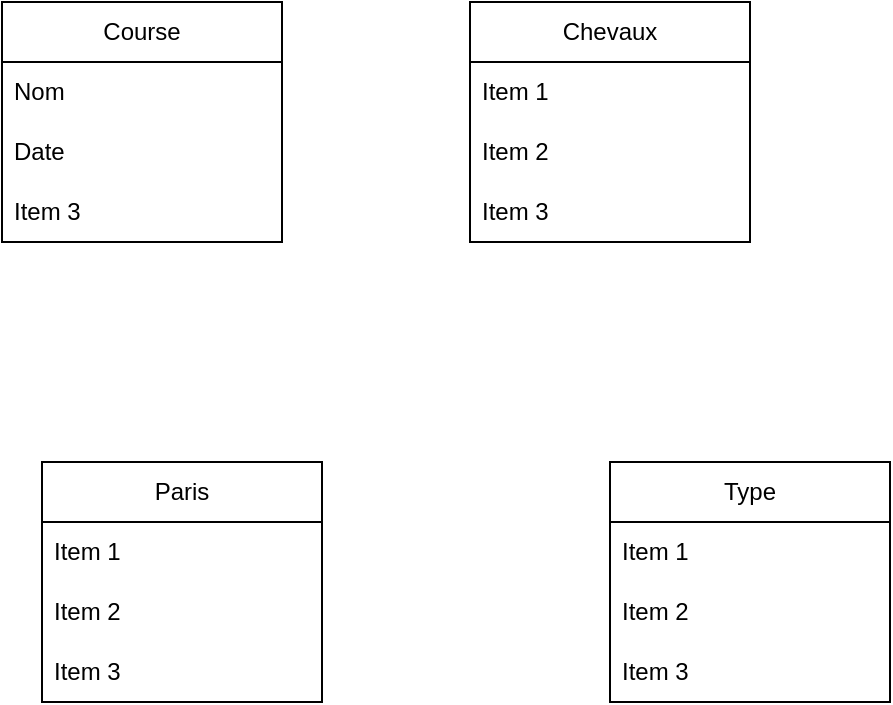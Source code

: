 <mxfile version="24.7.8">
  <diagram name="Page-1" id="reb6bf3qph-X2-rEDIT6">
    <mxGraphModel dx="1050" dy="629" grid="1" gridSize="10" guides="1" tooltips="1" connect="1" arrows="1" fold="1" page="1" pageScale="1" pageWidth="827" pageHeight="1169" math="0" shadow="0">
      <root>
        <mxCell id="0" />
        <mxCell id="1" parent="0" />
        <mxCell id="aNUfbeWWVHP6U072Gaq6-1" value="Course" style="swimlane;fontStyle=0;childLayout=stackLayout;horizontal=1;startSize=30;horizontalStack=0;resizeParent=1;resizeParentMax=0;resizeLast=0;collapsible=1;marginBottom=0;whiteSpace=wrap;html=1;" vertex="1" parent="1">
          <mxGeometry x="110" y="110" width="140" height="120" as="geometry" />
        </mxCell>
        <mxCell id="aNUfbeWWVHP6U072Gaq6-2" value="Nom" style="text;strokeColor=none;fillColor=none;align=left;verticalAlign=middle;spacingLeft=4;spacingRight=4;overflow=hidden;points=[[0,0.5],[1,0.5]];portConstraint=eastwest;rotatable=0;whiteSpace=wrap;html=1;" vertex="1" parent="aNUfbeWWVHP6U072Gaq6-1">
          <mxGeometry y="30" width="140" height="30" as="geometry" />
        </mxCell>
        <mxCell id="aNUfbeWWVHP6U072Gaq6-3" value="Date" style="text;strokeColor=none;fillColor=none;align=left;verticalAlign=middle;spacingLeft=4;spacingRight=4;overflow=hidden;points=[[0,0.5],[1,0.5]];portConstraint=eastwest;rotatable=0;whiteSpace=wrap;html=1;" vertex="1" parent="aNUfbeWWVHP6U072Gaq6-1">
          <mxGeometry y="60" width="140" height="30" as="geometry" />
        </mxCell>
        <mxCell id="aNUfbeWWVHP6U072Gaq6-4" value="Item 3" style="text;strokeColor=none;fillColor=none;align=left;verticalAlign=middle;spacingLeft=4;spacingRight=4;overflow=hidden;points=[[0,0.5],[1,0.5]];portConstraint=eastwest;rotatable=0;whiteSpace=wrap;html=1;" vertex="1" parent="aNUfbeWWVHP6U072Gaq6-1">
          <mxGeometry y="90" width="140" height="30" as="geometry" />
        </mxCell>
        <mxCell id="aNUfbeWWVHP6U072Gaq6-5" value="Chevaux" style="swimlane;fontStyle=0;childLayout=stackLayout;horizontal=1;startSize=30;horizontalStack=0;resizeParent=1;resizeParentMax=0;resizeLast=0;collapsible=1;marginBottom=0;whiteSpace=wrap;html=1;" vertex="1" parent="1">
          <mxGeometry x="344" y="110" width="140" height="120" as="geometry" />
        </mxCell>
        <mxCell id="aNUfbeWWVHP6U072Gaq6-6" value="Item 1" style="text;strokeColor=none;fillColor=none;align=left;verticalAlign=middle;spacingLeft=4;spacingRight=4;overflow=hidden;points=[[0,0.5],[1,0.5]];portConstraint=eastwest;rotatable=0;whiteSpace=wrap;html=1;" vertex="1" parent="aNUfbeWWVHP6U072Gaq6-5">
          <mxGeometry y="30" width="140" height="30" as="geometry" />
        </mxCell>
        <mxCell id="aNUfbeWWVHP6U072Gaq6-7" value="Item 2" style="text;strokeColor=none;fillColor=none;align=left;verticalAlign=middle;spacingLeft=4;spacingRight=4;overflow=hidden;points=[[0,0.5],[1,0.5]];portConstraint=eastwest;rotatable=0;whiteSpace=wrap;html=1;" vertex="1" parent="aNUfbeWWVHP6U072Gaq6-5">
          <mxGeometry y="60" width="140" height="30" as="geometry" />
        </mxCell>
        <mxCell id="aNUfbeWWVHP6U072Gaq6-8" value="Item 3" style="text;strokeColor=none;fillColor=none;align=left;verticalAlign=middle;spacingLeft=4;spacingRight=4;overflow=hidden;points=[[0,0.5],[1,0.5]];portConstraint=eastwest;rotatable=0;whiteSpace=wrap;html=1;" vertex="1" parent="aNUfbeWWVHP6U072Gaq6-5">
          <mxGeometry y="90" width="140" height="30" as="geometry" />
        </mxCell>
        <mxCell id="aNUfbeWWVHP6U072Gaq6-9" value="Paris" style="swimlane;fontStyle=0;childLayout=stackLayout;horizontal=1;startSize=30;horizontalStack=0;resizeParent=1;resizeParentMax=0;resizeLast=0;collapsible=1;marginBottom=0;whiteSpace=wrap;html=1;" vertex="1" parent="1">
          <mxGeometry x="130" y="340" width="140" height="120" as="geometry" />
        </mxCell>
        <mxCell id="aNUfbeWWVHP6U072Gaq6-10" value="Item 1" style="text;strokeColor=none;fillColor=none;align=left;verticalAlign=middle;spacingLeft=4;spacingRight=4;overflow=hidden;points=[[0,0.5],[1,0.5]];portConstraint=eastwest;rotatable=0;whiteSpace=wrap;html=1;" vertex="1" parent="aNUfbeWWVHP6U072Gaq6-9">
          <mxGeometry y="30" width="140" height="30" as="geometry" />
        </mxCell>
        <mxCell id="aNUfbeWWVHP6U072Gaq6-11" value="Item 2" style="text;strokeColor=none;fillColor=none;align=left;verticalAlign=middle;spacingLeft=4;spacingRight=4;overflow=hidden;points=[[0,0.5],[1,0.5]];portConstraint=eastwest;rotatable=0;whiteSpace=wrap;html=1;" vertex="1" parent="aNUfbeWWVHP6U072Gaq6-9">
          <mxGeometry y="60" width="140" height="30" as="geometry" />
        </mxCell>
        <mxCell id="aNUfbeWWVHP6U072Gaq6-12" value="Item 3" style="text;strokeColor=none;fillColor=none;align=left;verticalAlign=middle;spacingLeft=4;spacingRight=4;overflow=hidden;points=[[0,0.5],[1,0.5]];portConstraint=eastwest;rotatable=0;whiteSpace=wrap;html=1;" vertex="1" parent="aNUfbeWWVHP6U072Gaq6-9">
          <mxGeometry y="90" width="140" height="30" as="geometry" />
        </mxCell>
        <mxCell id="aNUfbeWWVHP6U072Gaq6-13" value="Type" style="swimlane;fontStyle=0;childLayout=stackLayout;horizontal=1;startSize=30;horizontalStack=0;resizeParent=1;resizeParentMax=0;resizeLast=0;collapsible=1;marginBottom=0;whiteSpace=wrap;html=1;" vertex="1" parent="1">
          <mxGeometry x="414" y="340" width="140" height="120" as="geometry" />
        </mxCell>
        <mxCell id="aNUfbeWWVHP6U072Gaq6-14" value="Item 1" style="text;strokeColor=none;fillColor=none;align=left;verticalAlign=middle;spacingLeft=4;spacingRight=4;overflow=hidden;points=[[0,0.5],[1,0.5]];portConstraint=eastwest;rotatable=0;whiteSpace=wrap;html=1;" vertex="1" parent="aNUfbeWWVHP6U072Gaq6-13">
          <mxGeometry y="30" width="140" height="30" as="geometry" />
        </mxCell>
        <mxCell id="aNUfbeWWVHP6U072Gaq6-15" value="Item 2" style="text;strokeColor=none;fillColor=none;align=left;verticalAlign=middle;spacingLeft=4;spacingRight=4;overflow=hidden;points=[[0,0.5],[1,0.5]];portConstraint=eastwest;rotatable=0;whiteSpace=wrap;html=1;" vertex="1" parent="aNUfbeWWVHP6U072Gaq6-13">
          <mxGeometry y="60" width="140" height="30" as="geometry" />
        </mxCell>
        <mxCell id="aNUfbeWWVHP6U072Gaq6-16" value="Item 3" style="text;strokeColor=none;fillColor=none;align=left;verticalAlign=middle;spacingLeft=4;spacingRight=4;overflow=hidden;points=[[0,0.5],[1,0.5]];portConstraint=eastwest;rotatable=0;whiteSpace=wrap;html=1;" vertex="1" parent="aNUfbeWWVHP6U072Gaq6-13">
          <mxGeometry y="90" width="140" height="30" as="geometry" />
        </mxCell>
      </root>
    </mxGraphModel>
  </diagram>
</mxfile>
